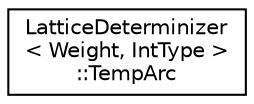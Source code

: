 digraph "Graphical Class Hierarchy"
{
  edge [fontname="Helvetica",fontsize="10",labelfontname="Helvetica",labelfontsize="10"];
  node [fontname="Helvetica",fontsize="10",shape=record];
  rankdir="LR";
  Node0 [label="LatticeDeterminizer\l\< Weight, IntType \>\l::TempArc",height=0.2,width=0.4,color="black", fillcolor="white", style="filled",URL="$structfst_1_1LatticeDeterminizer_1_1TempArc.html"];
}

